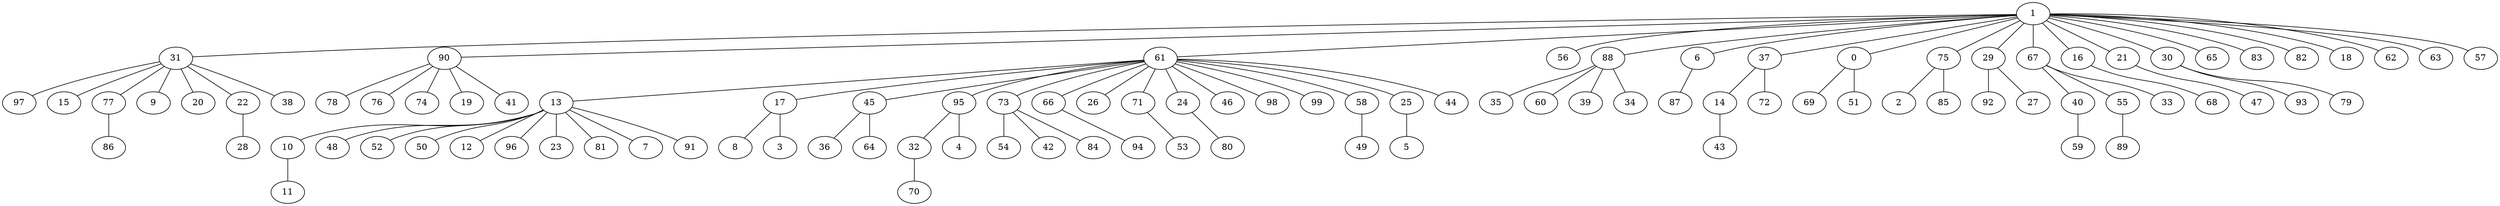 graph {

1--31   
1--90   
1--61   
1--56   
1--88   
1--6   
1--37   
1--0   
1--75   
1--29   
1--67   
1--16   
1--21   
1--30   
31--97   
1--65   
1--83   
61--13   
61--17   
61--45   
90--78   
61--95   
61--73   
1--82   
31--15   
61--66   
6--87   
90--76   
31--77   
0--69   
75--2   
61--26   
29--92   
61--71   
0--51   
88--35   
90--74   
61--24   
90--19   
90--41   
1--18   
37--14   
31--9   
67--40   
61--46   
31--20   
67--55   
31--22   
75--85   
1--62   
88--60   
61--98   
61--99   
61--58   
88--39   
21--47   
1--63   
29--27   
37--72   
61--25   
13--10   
30--93   
61--44   
95--32   
31--38   
13--48   
13--52   
88--34   
67--33   
73--54   
13--50   
1--57   
95--4   
71--53   
73--42   
30--79   
45--36   
77--86   
17--8   
73--84   
13--12   
16--68   
40--59   
17--3   
13--96   
13--23   
22--28   
45--64   
13--81   
66--94   
58--49   
14--43   
24--80   
25--5   
13--7   
13--91   
10--11   
32--70   
55--89   
}
